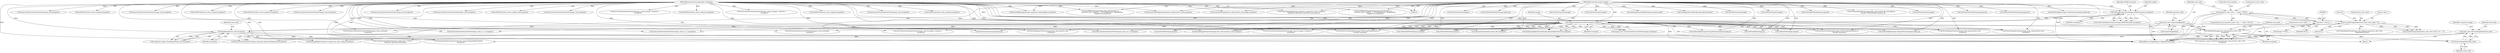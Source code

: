 digraph "0_ImageMagick_726812fa2fa7ce16bcf58f6e115f65427a1c0950_2@pointer" {
"1000935" [label="(Call,clone_info=DestroyImageInfo(clone_info))"];
"1000937" [label="(Call,DestroyImageInfo(clone_info))"];
"1000932" [label="(Call,ReadImage(clone_info,exception))"];
"1000898" [label="(Call,clone_info=AcquireImageInfo())"];
"1000221" [label="(Call,AcquireAuthenticCacheView(image,exception))"];
"1000188" [label="(Call,SetImageColorspace(image,sRGBColorspace,exception))"];
"1000104" [label="(MethodParameterIn,Image *image)"];
"1000107" [label="(MethodParameterIn,ExceptionInfo *exception)"];
"1000912" [label="(Call,ReadInlineImage(clone_info,primitive_info->text,\n          exception))"];
"1000903" [label="(Call,LocaleNCompare(primitive_info->text,\"data:\",5))"];
"1000890" [label="(Call,primitive_info->text == (char *) NULL)"];
"1000894" [label="(Call,(char *) NULL)"];
"1000932" [label="(Call,ReadImage(clone_info,exception))"];
"1000393" [label="(Call,SyncCacheViewAuthenticPixels(image_view,exception))"];
"1000902" [label="(Call,LocaleNCompare(primitive_info->text,\"data:\",5) == 0)"];
"1000894" [label="(Call,(char *) NULL)"];
"1000917" [label="(Identifier,exception)"];
"1000537" [label="(Call,GetFillColor(draw_info,x,y,&pixel,exception))"];
"1000908" [label="(Literal,5)"];
"1000912" [label="(Call,ReadInlineImage(clone_info,primitive_info->text,\n          exception))"];
"1000899" [label="(Identifier,clone_info)"];
"1000189" [label="(Identifier,image)"];
"1000942" [label="(Call,(Image *) NULL)"];
"1001629" [label="(MethodReturn,MagickExport MagickBooleanType)"];
"1000870" [label="(Call,SyncCacheViewAuthenticPixels(image_view,exception))"];
"1000904" [label="(Call,primitive_info->text)"];
"1000296" [label="(Call,GetOneCacheViewVirtualPixelInfo(image_view,x,y,&target,\n            exception))"];
"1000269" [label="(Call,GetFillColor(draw_info,x,y,&pixel,exception))"];
"1000896" [label="(Identifier,NULL)"];
"1000890" [label="(Call,primitive_info->text == (char *) NULL)"];
"1000897" [label="(ControlStructure,break;)"];
"1000544" [label="(Call,SetPixelAlpha(image,ClampToQuantum(pixel.alpha),q))"];
"1000186" [label="(Call,(void) SetImageColorspace(image,sRGBColorspace,exception))"];
"1000380" [label="(Call,SetPixelAlpha(image,ClampToQuantum(pixel.alpha),q))"];
"1000937" [label="(Call,DestroyImageInfo(clone_info))"];
"1000930" [label="(Call,composite_image=ReadImage(clone_info,exception))"];
"1000221" [label="(Call,AcquireAuthenticCacheView(image,exception))"];
"1000907" [label="(Literal,\"data:\")"];
"1000913" [label="(Identifier,clone_info)"];
"1000370" [label="(Call,GetPixelChannels(image))"];
"1000606" [label="(Call,SetPixelViaPixelInfo(image,&pixel,q))"];
"1000922" [label="(Call,CopyMagickString(clone_info->filename,primitive_info->text,\n            MagickPathExtent))"];
"1000678" [label="(Call,GetPixelInfoPixel(image,q,&pixel))"];
"1000730" [label="(Call,GetOneVirtualPixelInfo(image,TileVirtualPixelMethod,x,y,\n            &target,exception))"];
"1000276" [label="(Call,SetPixelAlpha(image,ClampToQuantum(pixel.alpha),q))"];
"1000599" [label="(Call,GetFillColor(draw_info,x,y,&pixel,exception))"];
"1000285" [label="(Call,SyncCacheViewAuthenticPixels(image_view,exception))"];
"1000255" [label="(Call,GetCacheViewAuthenticPixels(image_view,x,y,1,1,exception))"];
"1000223" [label="(Identifier,exception)"];
"1000553" [label="(Call,GetPixelChannels(image))"];
"1000507" [label="(Call,GetCacheViewAuthenticPixels(image_view,0,y,image->columns,1,\n              exception))"];
"1001258" [label="(Call,GetPixelAlpha(image,q))"];
"1000801" [label="(Call,GetPixelInfo(image,&pixel))"];
"1001165" [label="(Call,DrawAffineImage(image,composite_image,&affine,exception))"];
"1000900" [label="(Call,AcquireImageInfo())"];
"1001409" [label="(Call,DrawPolygonPrimitive(image,clone_info,primitive_info,\n             exception))"];
"1001225" [label="(Call,GetCacheViewAuthenticPixels(image_view,x,y,1,1,exception))"];
"1000941" [label="(Identifier,composite_image)"];
"1000822" [label="(Call,GetCacheViewAuthenticPixels(image_view,0,y,image->columns,1,\n              exception))"];
"1001264" [label="(Call,SyncCacheViewAuthenticPixels(image_view,exception))"];
"1000222" [label="(Identifier,image)"];
"1000903" [label="(Call,LocaleNCompare(primitive_info->text,\"data:\",5))"];
"1000191" [label="(Identifier,exception)"];
"1000219" [label="(Call,image_view=AcquireAuthenticCacheView(image,exception))"];
"1000866" [label="(Call,GetPixelChannels(image))"];
"1001581" [label="(Call,DrawPolygonPrimitive(image,clone_info,primitive_info,\n             exception))"];
"1000482" [label="(Call,SetImageChannelMask(image,channel_mask))"];
"1000891" [label="(Call,primitive_info->text)"];
"1001552" [label="(Call,DrawPolygonPrimitive(image,draw_info,primitive_info,\n                exception))"];
"1000557" [label="(Call,SyncCacheViewAuthenticPixels(image_view,exception))"];
"1000464" [label="(Call,FloodfillPaintImage(image,draw_info,&target,x,y,\n            primitive_info->method == FloodfillMethod ? MagickFalse :\n            MagickTrue,exception))"];
"1001239" [label="(Call,GetFillColor(draw_info,x,y,&fill_color,exception))"];
"1000459" [label="(Call,SetImageChannelMask(image,AlphaChannel))"];
"1000694" [label="(Call,GetPixelChannels(image))"];
"1000190" [label="(Identifier,sRGBColorspace)"];
"1000715" [label="(Call,SyncCacheViewAuthenticPixels(image_view,exception))"];
"1000935" [label="(Call,clone_info=DestroyImageInfo(clone_info))"];
"1001600" [label="(Call,DrawPolygonPrimitive(image,draw_info,primitive_info,exception))"];
"1000389" [label="(Call,GetPixelChannels(image))"];
"1000648" [label="(Call,GetCacheViewAuthenticPixels(image_view,0,y,image->columns,1,\n              exception))"];
"1000938" [label="(Identifier,clone_info)"];
"1001072" [label="(Call,SetGeometry(image,&geometry))"];
"1000909" [label="(Literal,0)"];
"1000188" [label="(Call,SetImageColorspace(image,sRGBColorspace,exception))"];
"1000409" [label="(Call,GetOneVirtualPixelInfo(image,TileVirtualPixelMethod,x,y,\n            &target,exception))"];
"1001592" [label="(Call,DrawStrokePolygon(image,draw_info,primitive_info,exception))"];
"1001066" [label="(Call,SetImageAlpha(composite_image,draw_info->alpha,exception))"];
"1000898" [label="(Call,clone_info=AcquireImageInfo())"];
"1000107" [label="(MethodParameterIn,ExceptionInfo *exception)"];
"1001420" [label="(Call,DrawDashPolygon(draw_info,primitive_info,image,exception))"];
"1000697" [label="(Call,GetFillColor(draw_info,x,y,&pixel,exception))"];
"1000581" [label="(Call,GetCacheViewAuthenticPixels(image_view,x,y,1,1,exception))"];
"1001174" [label="(Call,CompositeImage(image,composite_image,draw_info->compose,\n          MagickTrue,geometry.x,geometry.y,exception))"];
"1000889" [label="(ControlStructure,if (primitive_info->text == (char *) NULL))"];
"1000324" [label="(Call,GetCacheViewAuthenticPixels(image_view,0,y,image->columns,1,\n              exception))"];
"1000104" [label="(MethodParameterIn,Image *image)"];
"1000881" [label="(Block,)"];
"1000910" [label="(Call,composite_image=ReadInlineImage(clone_info,primitive_info->text,\n          exception))"];
"1000914" [label="(Call,primitive_info->text)"];
"1000905" [label="(Identifier,primitive_info)"];
"1000354" [label="(Call,GetPixelInfoPixel(image,q,&pixel))"];
"1000936" [label="(Identifier,clone_info)"];
"1001246" [label="(Call,CompositePixelOver(image,&fill_color,(double) fill_color.alpha,q,\n        (double) GetPixelAlpha(image,q),q))"];
"1000711" [label="(Call,GetPixelChannels(image))"];
"1000933" [label="(Identifier,clone_info)"];
"1000595" [label="(Call,GetPixelInfo(image,&pixel))"];
"1000780" [label="(Call,FloodfillPaintImage(image,draw_info,&target,x,y,\n            primitive_info->method == FloodfillMethod ? MagickFalse :\n            MagickTrue,exception))"];
"1001324" [label="(Call,AnnotateImage(image,clone_info,exception))"];
"1000852" [label="(Call,GetFillColor(draw_info,x,y,&pixel,exception))"];
"1000303" [label="(Call,GetPixelInfo(image,&pixel))"];
"1001038" [label="(Call,TransformImage(&composite_image,(char *) NULL,\n            composite_geometry,exception))"];
"1000624" [label="(Call,GetOneCacheViewVirtualPixelInfo(image_view,x,y,&target,\n            exception))"];
"1001121" [label="(Call,ParseGravityGeometry(image,composite_geometry,&geometry,exception))"];
"1000239" [label="(Call,SetImageAlphaChannel(image,OpaqueAlphaChannel,exception))"];
"1000613" [label="(Call,SyncCacheViewAuthenticPixels(image_view,exception))"];
"1000704" [label="(Call,SetPixelViaPixelInfo(image,&pixel,q))"];
"1000934" [label="(Identifier,exception)"];
"1000859" [label="(Call,SetPixelViaPixelInfo(image,&pixel,q))"];
"1000373" [label="(Call,GetFillColor(draw_info,x,y,&pixel,exception))"];
"1001054" [label="(Call,SetImageAlphaChannel(composite_image,OpaqueAlphaChannel,\n          exception))"];
"1000935" -> "1000881"  [label="AST: "];
"1000935" -> "1000937"  [label="CFG: "];
"1000936" -> "1000935"  [label="AST: "];
"1000937" -> "1000935"  [label="AST: "];
"1000941" -> "1000935"  [label="CFG: "];
"1000935" -> "1001629"  [label="DDG: "];
"1000935" -> "1001629"  [label="DDG: "];
"1000937" -> "1000935"  [label="DDG: "];
"1000937" -> "1000938"  [label="CFG: "];
"1000938" -> "1000937"  [label="AST: "];
"1000932" -> "1000937"  [label="DDG: "];
"1000912" -> "1000937"  [label="DDG: "];
"1000932" -> "1000930"  [label="AST: "];
"1000932" -> "1000934"  [label="CFG: "];
"1000933" -> "1000932"  [label="AST: "];
"1000934" -> "1000932"  [label="AST: "];
"1000930" -> "1000932"  [label="CFG: "];
"1000932" -> "1001629"  [label="DDG: "];
"1000932" -> "1000930"  [label="DDG: "];
"1000932" -> "1000930"  [label="DDG: "];
"1000898" -> "1000932"  [label="DDG: "];
"1000221" -> "1000932"  [label="DDG: "];
"1000107" -> "1000932"  [label="DDG: "];
"1000932" -> "1001038"  [label="DDG: "];
"1000932" -> "1001054"  [label="DDG: "];
"1000932" -> "1001066"  [label="DDG: "];
"1000932" -> "1001121"  [label="DDG: "];
"1000898" -> "1000881"  [label="AST: "];
"1000898" -> "1000900"  [label="CFG: "];
"1000899" -> "1000898"  [label="AST: "];
"1000900" -> "1000898"  [label="AST: "];
"1000905" -> "1000898"  [label="CFG: "];
"1000898" -> "1001629"  [label="DDG: "];
"1000898" -> "1000912"  [label="DDG: "];
"1000221" -> "1000219"  [label="AST: "];
"1000221" -> "1000223"  [label="CFG: "];
"1000222" -> "1000221"  [label="AST: "];
"1000223" -> "1000221"  [label="AST: "];
"1000219" -> "1000221"  [label="CFG: "];
"1000221" -> "1001629"  [label="DDG: "];
"1000221" -> "1001629"  [label="DDG: "];
"1000221" -> "1000219"  [label="DDG: "];
"1000221" -> "1000219"  [label="DDG: "];
"1000188" -> "1000221"  [label="DDG: "];
"1000188" -> "1000221"  [label="DDG: "];
"1000104" -> "1000221"  [label="DDG: "];
"1000107" -> "1000221"  [label="DDG: "];
"1000221" -> "1000239"  [label="DDG: "];
"1000221" -> "1000239"  [label="DDG: "];
"1000221" -> "1000255"  [label="DDG: "];
"1000221" -> "1000276"  [label="DDG: "];
"1000221" -> "1000296"  [label="DDG: "];
"1000221" -> "1000303"  [label="DDG: "];
"1000221" -> "1000409"  [label="DDG: "];
"1000221" -> "1000409"  [label="DDG: "];
"1000221" -> "1000507"  [label="DDG: "];
"1000221" -> "1000544"  [label="DDG: "];
"1000221" -> "1000581"  [label="DDG: "];
"1000221" -> "1000595"  [label="DDG: "];
"1000221" -> "1000624"  [label="DDG: "];
"1000221" -> "1000678"  [label="DDG: "];
"1000221" -> "1000730"  [label="DDG: "];
"1000221" -> "1000730"  [label="DDG: "];
"1000221" -> "1000801"  [label="DDG: "];
"1000221" -> "1000822"  [label="DDG: "];
"1000221" -> "1000912"  [label="DDG: "];
"1000221" -> "1001072"  [label="DDG: "];
"1000221" -> "1001225"  [label="DDG: "];
"1000221" -> "1001258"  [label="DDG: "];
"1000221" -> "1001324"  [label="DDG: "];
"1000221" -> "1001324"  [label="DDG: "];
"1000221" -> "1001409"  [label="DDG: "];
"1000221" -> "1001409"  [label="DDG: "];
"1000221" -> "1001552"  [label="DDG: "];
"1000221" -> "1001552"  [label="DDG: "];
"1000221" -> "1001581"  [label="DDG: "];
"1000221" -> "1001581"  [label="DDG: "];
"1000221" -> "1001600"  [label="DDG: "];
"1000221" -> "1001600"  [label="DDG: "];
"1000188" -> "1000186"  [label="AST: "];
"1000188" -> "1000191"  [label="CFG: "];
"1000189" -> "1000188"  [label="AST: "];
"1000190" -> "1000188"  [label="AST: "];
"1000191" -> "1000188"  [label="AST: "];
"1000186" -> "1000188"  [label="CFG: "];
"1000188" -> "1001629"  [label="DDG: "];
"1000188" -> "1000186"  [label="DDG: "];
"1000188" -> "1000186"  [label="DDG: "];
"1000188" -> "1000186"  [label="DDG: "];
"1000104" -> "1000188"  [label="DDG: "];
"1000107" -> "1000188"  [label="DDG: "];
"1000104" -> "1000103"  [label="AST: "];
"1000104" -> "1001629"  [label="DDG: "];
"1000104" -> "1000239"  [label="DDG: "];
"1000104" -> "1000276"  [label="DDG: "];
"1000104" -> "1000303"  [label="DDG: "];
"1000104" -> "1000354"  [label="DDG: "];
"1000104" -> "1000370"  [label="DDG: "];
"1000104" -> "1000380"  [label="DDG: "];
"1000104" -> "1000389"  [label="DDG: "];
"1000104" -> "1000409"  [label="DDG: "];
"1000104" -> "1000459"  [label="DDG: "];
"1000104" -> "1000464"  [label="DDG: "];
"1000104" -> "1000482"  [label="DDG: "];
"1000104" -> "1000544"  [label="DDG: "];
"1000104" -> "1000553"  [label="DDG: "];
"1000104" -> "1000595"  [label="DDG: "];
"1000104" -> "1000606"  [label="DDG: "];
"1000104" -> "1000678"  [label="DDG: "];
"1000104" -> "1000694"  [label="DDG: "];
"1000104" -> "1000704"  [label="DDG: "];
"1000104" -> "1000711"  [label="DDG: "];
"1000104" -> "1000730"  [label="DDG: "];
"1000104" -> "1000780"  [label="DDG: "];
"1000104" -> "1000801"  [label="DDG: "];
"1000104" -> "1000859"  [label="DDG: "];
"1000104" -> "1000866"  [label="DDG: "];
"1000104" -> "1001072"  [label="DDG: "];
"1000104" -> "1001121"  [label="DDG: "];
"1000104" -> "1001165"  [label="DDG: "];
"1000104" -> "1001174"  [label="DDG: "];
"1000104" -> "1001246"  [label="DDG: "];
"1000104" -> "1001258"  [label="DDG: "];
"1000104" -> "1001324"  [label="DDG: "];
"1000104" -> "1001409"  [label="DDG: "];
"1000104" -> "1001420"  [label="DDG: "];
"1000104" -> "1001552"  [label="DDG: "];
"1000104" -> "1001581"  [label="DDG: "];
"1000104" -> "1001592"  [label="DDG: "];
"1000104" -> "1001600"  [label="DDG: "];
"1000107" -> "1000103"  [label="AST: "];
"1000107" -> "1001629"  [label="DDG: "];
"1000107" -> "1000239"  [label="DDG: "];
"1000107" -> "1000255"  [label="DDG: "];
"1000107" -> "1000269"  [label="DDG: "];
"1000107" -> "1000285"  [label="DDG: "];
"1000107" -> "1000296"  [label="DDG: "];
"1000107" -> "1000324"  [label="DDG: "];
"1000107" -> "1000373"  [label="DDG: "];
"1000107" -> "1000393"  [label="DDG: "];
"1000107" -> "1000409"  [label="DDG: "];
"1000107" -> "1000464"  [label="DDG: "];
"1000107" -> "1000507"  [label="DDG: "];
"1000107" -> "1000537"  [label="DDG: "];
"1000107" -> "1000557"  [label="DDG: "];
"1000107" -> "1000581"  [label="DDG: "];
"1000107" -> "1000599"  [label="DDG: "];
"1000107" -> "1000613"  [label="DDG: "];
"1000107" -> "1000624"  [label="DDG: "];
"1000107" -> "1000648"  [label="DDG: "];
"1000107" -> "1000697"  [label="DDG: "];
"1000107" -> "1000715"  [label="DDG: "];
"1000107" -> "1000730"  [label="DDG: "];
"1000107" -> "1000780"  [label="DDG: "];
"1000107" -> "1000822"  [label="DDG: "];
"1000107" -> "1000852"  [label="DDG: "];
"1000107" -> "1000870"  [label="DDG: "];
"1000107" -> "1000912"  [label="DDG: "];
"1000107" -> "1001038"  [label="DDG: "];
"1000107" -> "1001054"  [label="DDG: "];
"1000107" -> "1001066"  [label="DDG: "];
"1000107" -> "1001121"  [label="DDG: "];
"1000107" -> "1001165"  [label="DDG: "];
"1000107" -> "1001174"  [label="DDG: "];
"1000107" -> "1001225"  [label="DDG: "];
"1000107" -> "1001239"  [label="DDG: "];
"1000107" -> "1001264"  [label="DDG: "];
"1000107" -> "1001324"  [label="DDG: "];
"1000107" -> "1001409"  [label="DDG: "];
"1000107" -> "1001420"  [label="DDG: "];
"1000107" -> "1001552"  [label="DDG: "];
"1000107" -> "1001581"  [label="DDG: "];
"1000107" -> "1001592"  [label="DDG: "];
"1000107" -> "1001600"  [label="DDG: "];
"1000912" -> "1000910"  [label="AST: "];
"1000912" -> "1000917"  [label="CFG: "];
"1000913" -> "1000912"  [label="AST: "];
"1000914" -> "1000912"  [label="AST: "];
"1000917" -> "1000912"  [label="AST: "];
"1000910" -> "1000912"  [label="CFG: "];
"1000912" -> "1001629"  [label="DDG: "];
"1000912" -> "1001629"  [label="DDG: "];
"1000912" -> "1000910"  [label="DDG: "];
"1000912" -> "1000910"  [label="DDG: "];
"1000912" -> "1000910"  [label="DDG: "];
"1000903" -> "1000912"  [label="DDG: "];
"1000912" -> "1001038"  [label="DDG: "];
"1000912" -> "1001054"  [label="DDG: "];
"1000912" -> "1001066"  [label="DDG: "];
"1000912" -> "1001121"  [label="DDG: "];
"1000903" -> "1000902"  [label="AST: "];
"1000903" -> "1000908"  [label="CFG: "];
"1000904" -> "1000903"  [label="AST: "];
"1000907" -> "1000903"  [label="AST: "];
"1000908" -> "1000903"  [label="AST: "];
"1000909" -> "1000903"  [label="CFG: "];
"1000903" -> "1000902"  [label="DDG: "];
"1000903" -> "1000902"  [label="DDG: "];
"1000903" -> "1000902"  [label="DDG: "];
"1000890" -> "1000903"  [label="DDG: "];
"1000903" -> "1000922"  [label="DDG: "];
"1000890" -> "1000889"  [label="AST: "];
"1000890" -> "1000894"  [label="CFG: "];
"1000891" -> "1000890"  [label="AST: "];
"1000894" -> "1000890"  [label="AST: "];
"1000897" -> "1000890"  [label="CFG: "];
"1000899" -> "1000890"  [label="CFG: "];
"1000890" -> "1001629"  [label="DDG: "];
"1000890" -> "1001629"  [label="DDG: "];
"1000890" -> "1001629"  [label="DDG: "];
"1000894" -> "1000890"  [label="DDG: "];
"1000894" -> "1000896"  [label="CFG: "];
"1000895" -> "1000894"  [label="AST: "];
"1000896" -> "1000894"  [label="AST: "];
"1000894" -> "1001629"  [label="DDG: "];
"1000894" -> "1000942"  [label="DDG: "];
}
